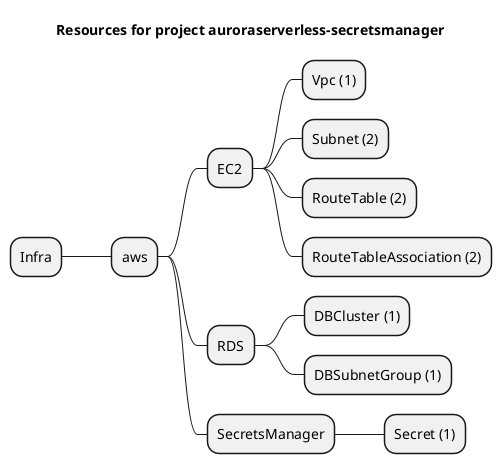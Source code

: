 @startmindmap
title Resources for project auroraserverless-secretsmanager
skinparam monochrome true
+ Infra
++ aws
+++ EC2
++++ Vpc (1)
++++ Subnet (2)
++++ RouteTable (2)
++++ RouteTableAssociation (2)
+++ RDS
++++ DBCluster (1)
++++ DBSubnetGroup (1)
+++ SecretsManager
++++ Secret (1)
@endmindmap